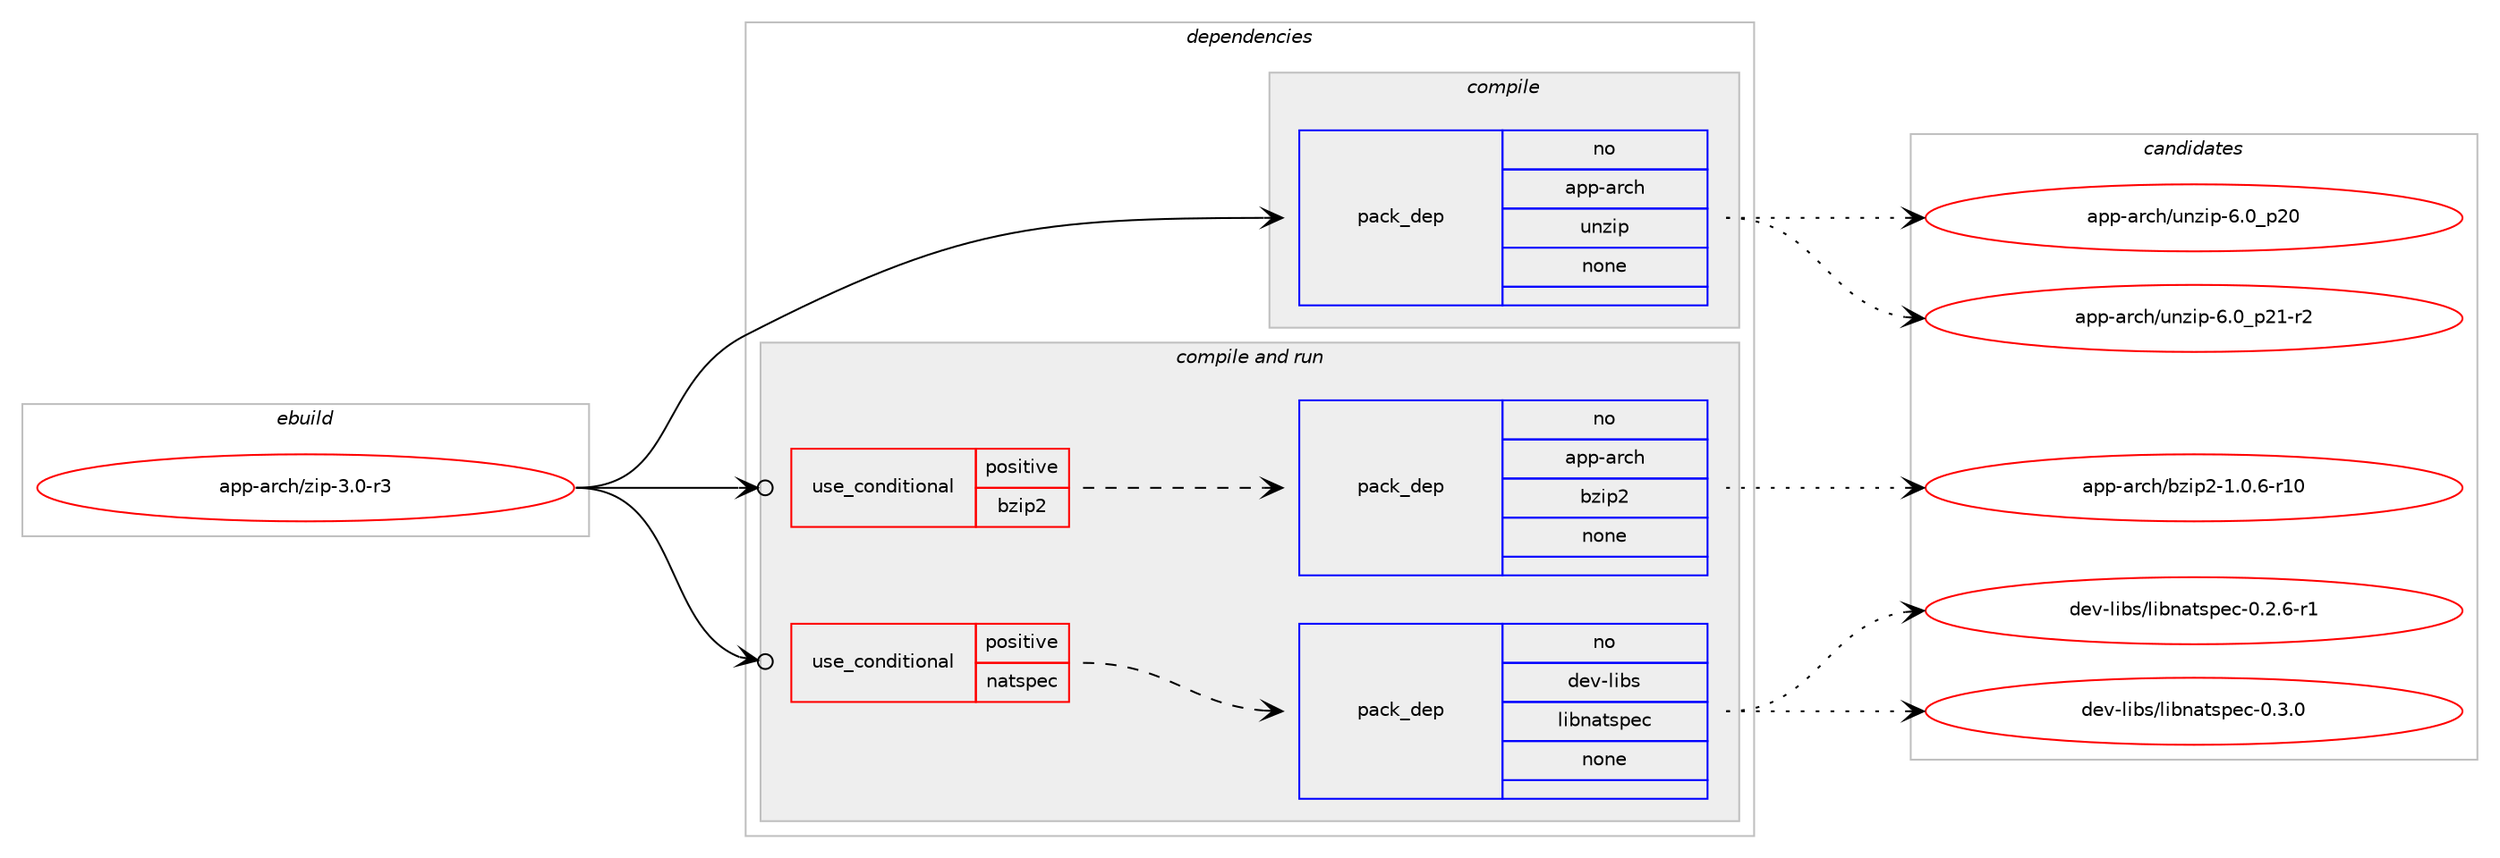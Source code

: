 digraph prolog {

# *************
# Graph options
# *************

newrank=true;
concentrate=true;
compound=true;
graph [rankdir=LR,fontname=Helvetica,fontsize=10,ranksep=1.5];#, ranksep=2.5, nodesep=0.2];
edge  [arrowhead=vee];
node  [fontname=Helvetica,fontsize=10];

# **********
# The ebuild
# **********

subgraph cluster_leftcol {
color=gray;
rank=same;
label=<<i>ebuild</i>>;
id [label="app-arch/zip-3.0-r3", color=red, width=4, href="../app-arch/zip-3.0-r3.svg"];
}

# ****************
# The dependencies
# ****************

subgraph cluster_midcol {
color=gray;
label=<<i>dependencies</i>>;
subgraph cluster_compile {
fillcolor="#eeeeee";
style=filled;
label=<<i>compile</i>>;
subgraph pack905485 {
dependency1271960 [label=<<TABLE BORDER="0" CELLBORDER="1" CELLSPACING="0" CELLPADDING="4" WIDTH="220"><TR><TD ROWSPAN="6" CELLPADDING="30">pack_dep</TD></TR><TR><TD WIDTH="110">no</TD></TR><TR><TD>app-arch</TD></TR><TR><TD>unzip</TD></TR><TR><TD>none</TD></TR><TR><TD></TD></TR></TABLE>>, shape=none, color=blue];
}
id:e -> dependency1271960:w [weight=20,style="solid",arrowhead="vee"];
}
subgraph cluster_compileandrun {
fillcolor="#eeeeee";
style=filled;
label=<<i>compile and run</i>>;
subgraph cond346732 {
dependency1271961 [label=<<TABLE BORDER="0" CELLBORDER="1" CELLSPACING="0" CELLPADDING="4"><TR><TD ROWSPAN="3" CELLPADDING="10">use_conditional</TD></TR><TR><TD>positive</TD></TR><TR><TD>bzip2</TD></TR></TABLE>>, shape=none, color=red];
subgraph pack905486 {
dependency1271962 [label=<<TABLE BORDER="0" CELLBORDER="1" CELLSPACING="0" CELLPADDING="4" WIDTH="220"><TR><TD ROWSPAN="6" CELLPADDING="30">pack_dep</TD></TR><TR><TD WIDTH="110">no</TD></TR><TR><TD>app-arch</TD></TR><TR><TD>bzip2</TD></TR><TR><TD>none</TD></TR><TR><TD></TD></TR></TABLE>>, shape=none, color=blue];
}
dependency1271961:e -> dependency1271962:w [weight=20,style="dashed",arrowhead="vee"];
}
id:e -> dependency1271961:w [weight=20,style="solid",arrowhead="odotvee"];
subgraph cond346733 {
dependency1271963 [label=<<TABLE BORDER="0" CELLBORDER="1" CELLSPACING="0" CELLPADDING="4"><TR><TD ROWSPAN="3" CELLPADDING="10">use_conditional</TD></TR><TR><TD>positive</TD></TR><TR><TD>natspec</TD></TR></TABLE>>, shape=none, color=red];
subgraph pack905487 {
dependency1271964 [label=<<TABLE BORDER="0" CELLBORDER="1" CELLSPACING="0" CELLPADDING="4" WIDTH="220"><TR><TD ROWSPAN="6" CELLPADDING="30">pack_dep</TD></TR><TR><TD WIDTH="110">no</TD></TR><TR><TD>dev-libs</TD></TR><TR><TD>libnatspec</TD></TR><TR><TD>none</TD></TR><TR><TD></TD></TR></TABLE>>, shape=none, color=blue];
}
dependency1271963:e -> dependency1271964:w [weight=20,style="dashed",arrowhead="vee"];
}
id:e -> dependency1271963:w [weight=20,style="solid",arrowhead="odotvee"];
}
subgraph cluster_run {
fillcolor="#eeeeee";
style=filled;
label=<<i>run</i>>;
}
}

# **************
# The candidates
# **************

subgraph cluster_choices {
rank=same;
color=gray;
label=<<i>candidates</i>>;

subgraph choice905485 {
color=black;
nodesep=1;
choice971121124597114991044711711012210511245544648951125048 [label="app-arch/unzip-6.0_p20", color=red, width=4,href="../app-arch/unzip-6.0_p20.svg"];
choice9711211245971149910447117110122105112455446489511250494511450 [label="app-arch/unzip-6.0_p21-r2", color=red, width=4,href="../app-arch/unzip-6.0_p21-r2.svg"];
dependency1271960:e -> choice971121124597114991044711711012210511245544648951125048:w [style=dotted,weight="100"];
dependency1271960:e -> choice9711211245971149910447117110122105112455446489511250494511450:w [style=dotted,weight="100"];
}
subgraph choice905486 {
color=black;
nodesep=1;
choice97112112459711499104479812210511250454946484654451144948 [label="app-arch/bzip2-1.0.6-r10", color=red, width=4,href="../app-arch/bzip2-1.0.6-r10.svg"];
dependency1271962:e -> choice97112112459711499104479812210511250454946484654451144948:w [style=dotted,weight="100"];
}
subgraph choice905487 {
color=black;
nodesep=1;
choice1001011184510810598115471081059811097116115112101994548465046544511449 [label="dev-libs/libnatspec-0.2.6-r1", color=red, width=4,href="../dev-libs/libnatspec-0.2.6-r1.svg"];
choice100101118451081059811547108105981109711611511210199454846514648 [label="dev-libs/libnatspec-0.3.0", color=red, width=4,href="../dev-libs/libnatspec-0.3.0.svg"];
dependency1271964:e -> choice1001011184510810598115471081059811097116115112101994548465046544511449:w [style=dotted,weight="100"];
dependency1271964:e -> choice100101118451081059811547108105981109711611511210199454846514648:w [style=dotted,weight="100"];
}
}

}
